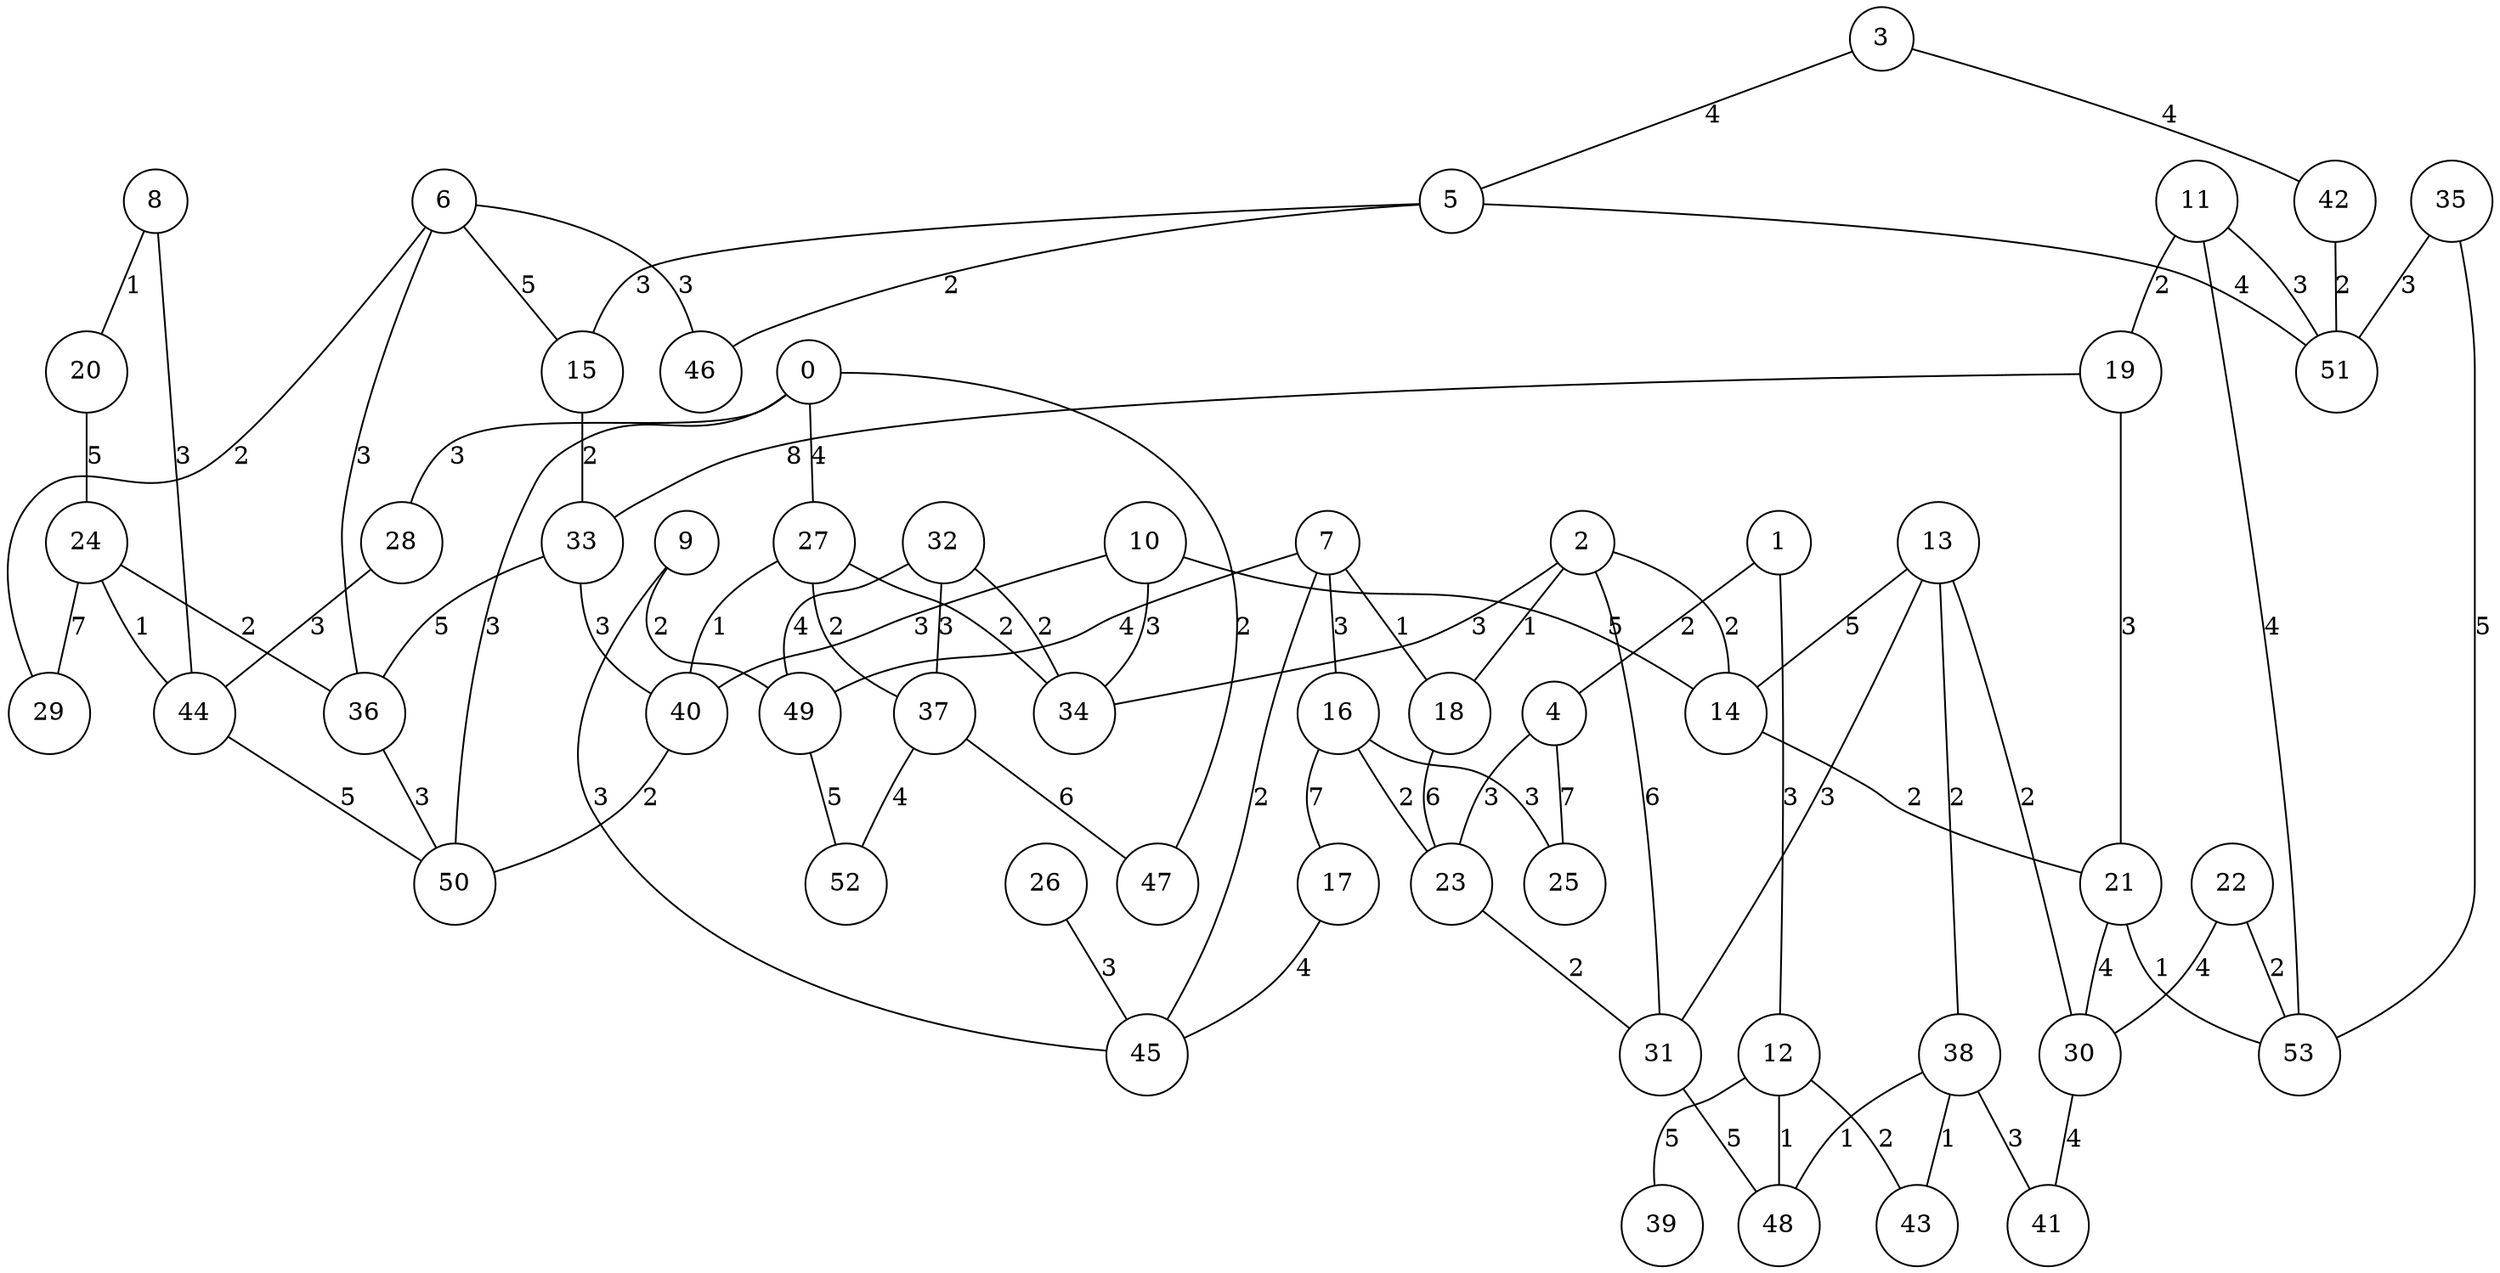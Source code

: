graph qubit_interaction_graph {
    node [shape=circle];
    0 -- 50 [label=3];
    0 -- 27 [label=4];
    0 -- 47 [label=2];
    0 -- 28 [label=3];
    1 -- 4 [label=2];
    1 -- 12 [label=3];
    2 -- 31 [label=6];
    2 -- 14 [label=2];
    2 -- 18 [label=1];
    2 -- 34 [label=3];
    3 -- 42 [label=4];
    3 -- 5 [label=4];
    4 -- 23 [label=3];
    4 -- 25 [label=7];
    5 -- 46 [label=2];
    5 -- 51 [label=4];
    5 -- 15 [label=3];
    6 -- 46 [label=3];
    6 -- 15 [label=5];
    6 -- 36 [label=3];
    6 -- 29 [label=2];
    7 -- 49 [label=4];
    7 -- 45 [label=2];
    7 -- 16 [label=3];
    7 -- 18 [label=1];
    8 -- 44 [label=3];
    8 -- 20 [label=1];
    9 -- 45 [label=3];
    9 -- 49 [label=2];
    10 -- 14 [label=5];
    10 -- 40 [label=3];
    10 -- 34 [label=3];
    11 -- 51 [label=3];
    11 -- 53 [label=4];
    11 -- 19 [label=2];
    12 -- 48 [label=1];
    12 -- 39 [label=5];
    12 -- 43 [label=2];
    13 -- 38 [label=2];
    13 -- 14 [label=5];
    13 -- 31 [label=3];
    13 -- 30 [label=2];
    14 -- 21 [label=2];
    15 -- 33 [label=2];
    16 -- 17 [label=7];
    16 -- 23 [label=2];
    16 -- 25 [label=3];
    17 -- 45 [label=4];
    18 -- 23 [label=6];
    19 -- 33 [label=8];
    19 -- 21 [label=3];
    20 -- 24 [label=5];
    21 -- 30 [label=4];
    21 -- 53 [label=1];
    22 -- 30 [label=4];
    22 -- 53 [label=2];
    23 -- 31 [label=2];
    24 -- 29 [label=7];
    24 -- 36 [label=2];
    24 -- 44 [label=1];
    26 -- 45 [label=3];
    27 -- 34 [label=2];
    27 -- 37 [label=2];
    27 -- 40 [label=1];
    28 -- 44 [label=3];
    30 -- 41 [label=4];
    31 -- 48 [label=5];
    32 -- 37 [label=3];
    32 -- 34 [label=2];
    32 -- 49 [label=4];
    33 -- 36 [label=5];
    33 -- 40 [label=3];
    35 -- 51 [label=3];
    35 -- 53 [label=5];
    36 -- 50 [label=3];
    37 -- 47 [label=6];
    37 -- 52 [label=4];
    38 -- 43 [label=1];
    38 -- 41 [label=3];
    38 -- 48 [label=1];
    40 -- 50 [label=2];
    42 -- 51 [label=2];
    44 -- 50 [label=5];
    49 -- 52 [label=5];
}